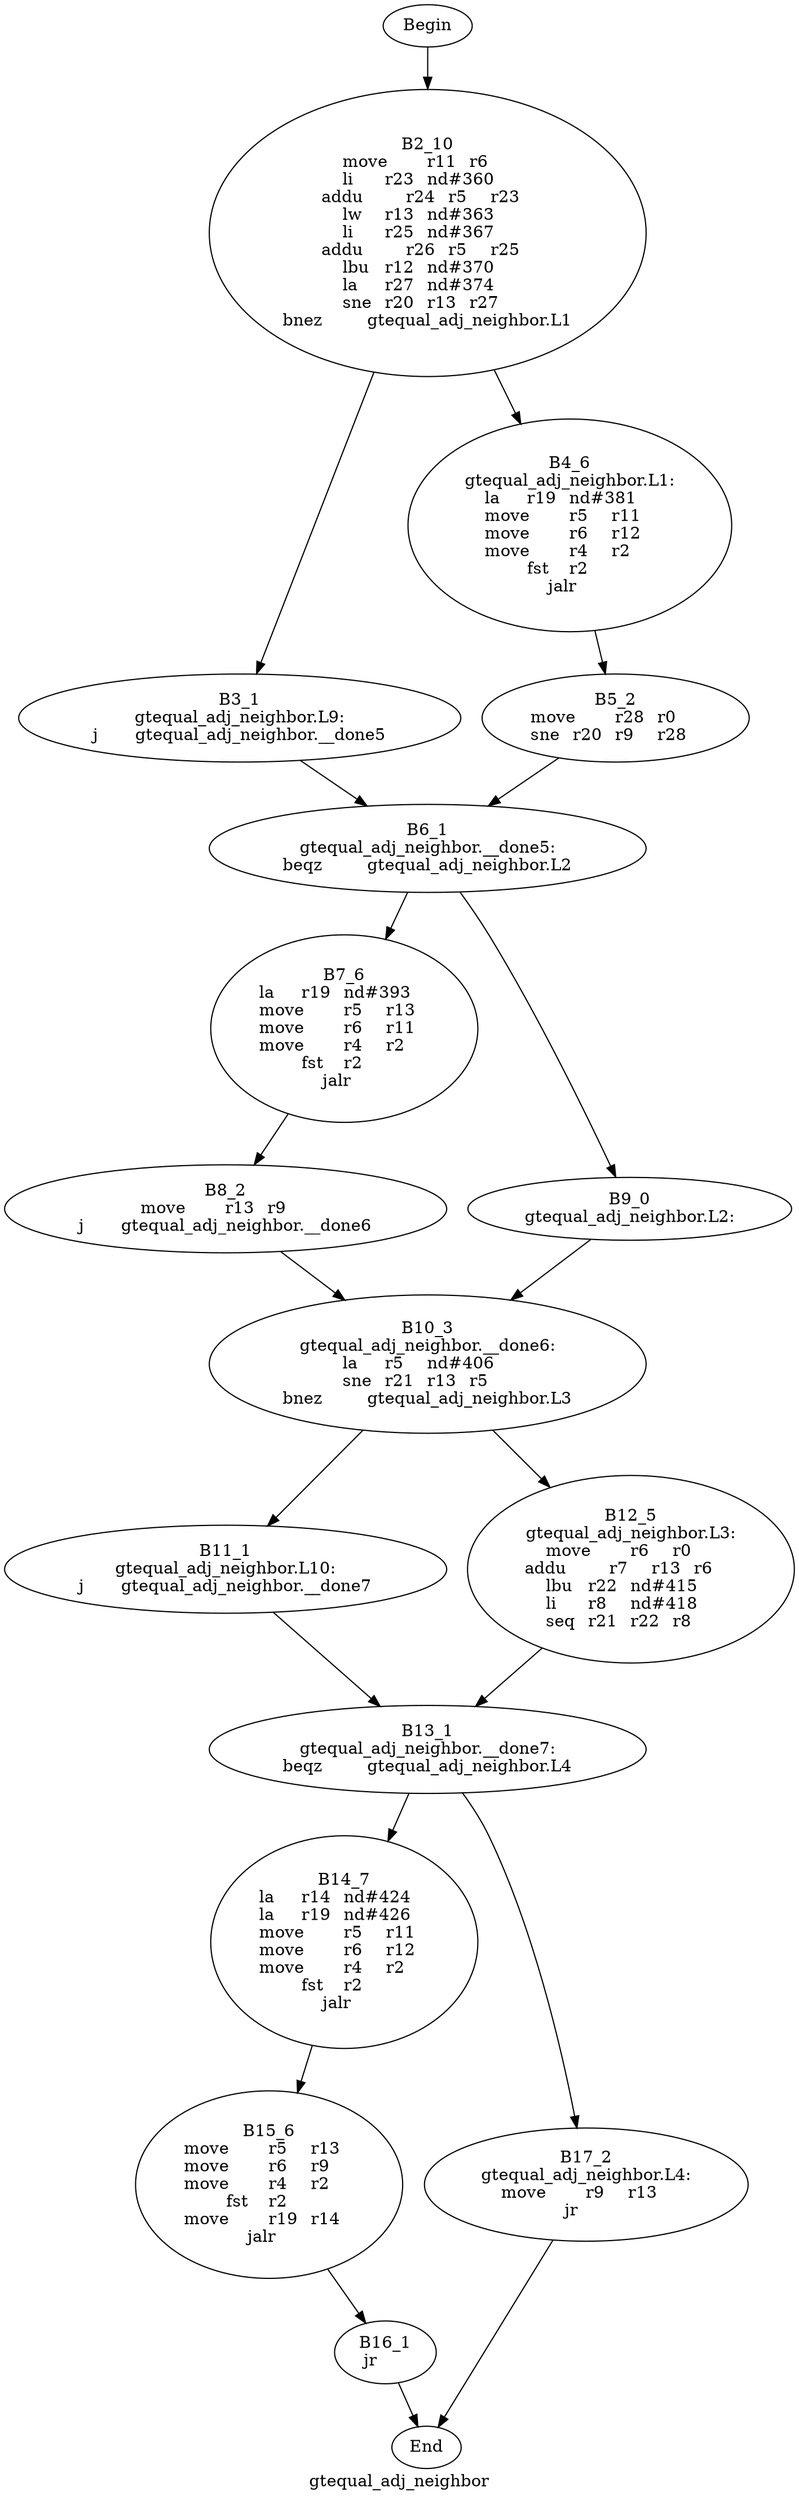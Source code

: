 digraph G{
	label = "gtequal_adj_neighbor"	style = "dashed";
	color = purple;
	Node0 [label = "Begin"];
	Node0 -> {Node2 }
	Node1 [label = "End"];
	Node1 -> {}
	Node2 [label = "B2_10\nmove	r11	r6	\nli	r23	nd#360	\naddu	r24	r5	r23	\nlw	r13	nd#363	\nli	r25	nd#367	\naddu	r26	r5	r25	\nlbu	r12	nd#370	\nla	r27	nd#374	\nsne	r20	r13	r27	\nbnez	gtequal_adj_neighbor.L1\n"];
	Node2 -> {Node3 Node4 }
	Node3 [label = "B3_1\ngtequal_adj_neighbor.L9:\nj	gtequal_adj_neighbor.__done5\n"];
	Node3 -> {Node6 }
	Node4 [label = "B4_6\ngtequal_adj_neighbor.L1:\nla	r19	nd#381	\nmove	r5	r11	\nmove	r6	r12	\nmove	r4	r2	\nfst	r2	\njalr	\n"];
	Node4 -> {Node5 }
	Node5 [label = "B5_2\nmove	r28	r0	\nsne	r20	r9	r28	\n"];
	Node5 -> {Node6 }
	Node6 [label = "B6_1\ngtequal_adj_neighbor.__done5:\nbeqz	gtequal_adj_neighbor.L2\n"];
	Node6 -> {Node7 Node9 }
	Node7 [label = "B7_6\nla	r19	nd#393	\nmove	r5	r13	\nmove	r6	r11	\nmove	r4	r2	\nfst	r2	\njalr	\n"];
	Node7 -> {Node8 }
	Node8 [label = "B8_2\nmove	r13	r9	\nj	gtequal_adj_neighbor.__done6\n"];
	Node8 -> {Node10 }
	Node9 [label = "B9_0\ngtequal_adj_neighbor.L2:\n"];
	Node9 -> {Node10 }
	Node10 [label = "B10_3\ngtequal_adj_neighbor.__done6:\nla	r5	nd#406	\nsne	r21	r13	r5	\nbnez	gtequal_adj_neighbor.L3\n"];
	Node10 -> {Node11 Node12 }
	Node11 [label = "B11_1\ngtequal_adj_neighbor.L10:\nj	gtequal_adj_neighbor.__done7\n"];
	Node11 -> {Node13 }
	Node12 [label = "B12_5\ngtequal_adj_neighbor.L3:\nmove	r6	r0	\naddu	r7	r13	r6	\nlbu	r22	nd#415	\nli	r8	nd#418	\nseq	r21	r22	r8	\n"];
	Node12 -> {Node13 }
	Node13 [label = "B13_1\ngtequal_adj_neighbor.__done7:\nbeqz	gtequal_adj_neighbor.L4\n"];
	Node13 -> {Node14 Node17 }
	Node14 [label = "B14_7\nla	r14	nd#424	\nla	r19	nd#426	\nmove	r5	r11	\nmove	r6	r12	\nmove	r4	r2	\nfst	r2	\njalr	\n"];
	Node14 -> {Node15 }
	Node15 [label = "B15_6\nmove	r5	r13	\nmove	r6	r9	\nmove	r4	r2	\nfst	r2	\nmove	r19	r14	\njalr	\n"];
	Node15 -> {Node16 }
	Node16 [label = "B16_1\njr	\n"];
	Node16 -> {Node1 }
	Node17 [label = "B17_2\ngtequal_adj_neighbor.L4:\nmove	r9	r13	\njr	\n"];
	Node17 -> {Node1 }
}
